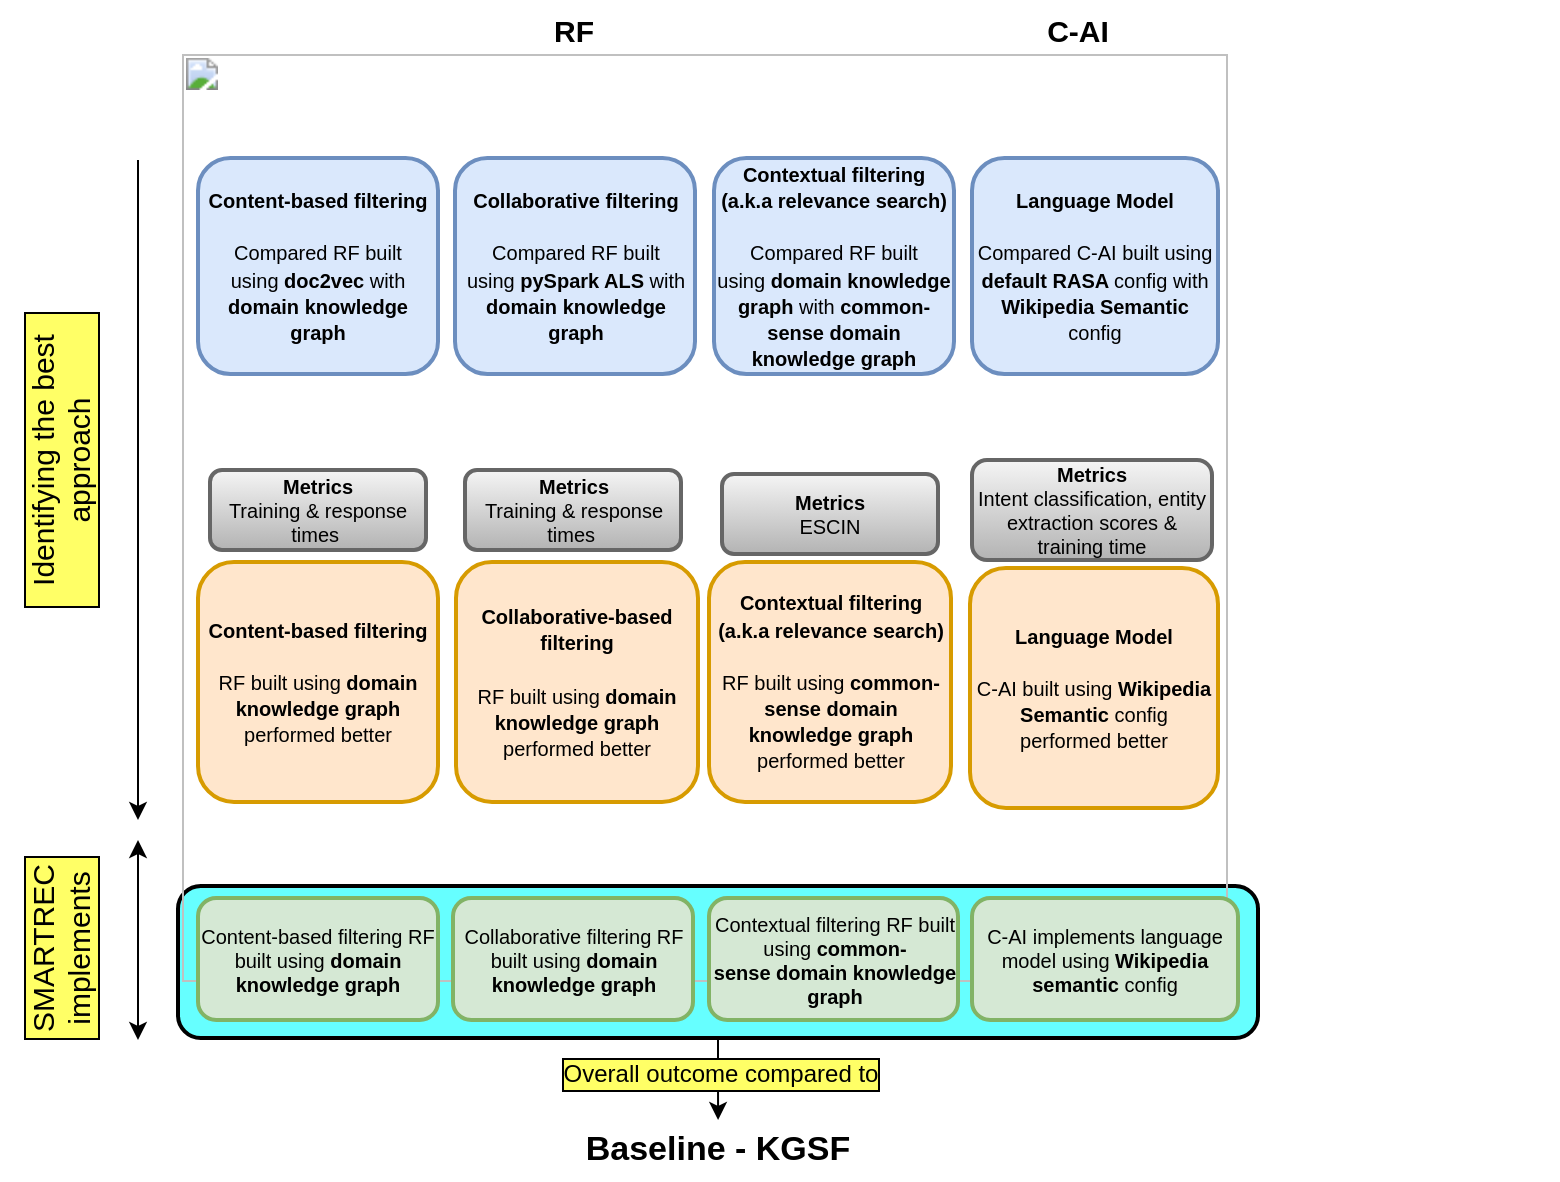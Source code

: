 <mxfile version="17.4.0" type="device"><diagram id="gUa3GpyYfYPAEaJJIfwn" name="Page-1"><mxGraphModel dx="1181" dy="683" grid="1" gridSize="10" guides="1" tooltips="1" connect="1" arrows="1" fold="1" page="1" pageScale="1" pageWidth="1100" pageHeight="850" math="0" shadow="0"><root><mxCell id="0"/><mxCell id="1" parent="0"/><mxCell id="1CLciVXfmY3MOwdA6fwr-30" value="" style="rounded=1;whiteSpace=wrap;html=1;fontSize=10;strokeColor=#000000;strokeWidth=2;fillColor=#66FFFF;" vertex="1" parent="1"><mxGeometry x="430" y="523" width="540" height="76" as="geometry"/></mxCell><mxCell id="1CLciVXfmY3MOwdA6fwr-1" value="&lt;meta charset=&quot;utf-8&quot;&gt;&lt;b style=&quot;font-weight: normal&quot; id=&quot;docs-internal-guid-9e66537f-7fff-ecb5-1fec-74e706b52bd4&quot;&gt;&lt;img width=&quot;523px;&quot; height=&quot;464px;&quot; src=&quot;https://lh4.googleusercontent.com/wPc5E5DzByaYUYefP5DLBQk1fe18v2NPj6TUdJs7S26WVRiW6XF5JHl8y6Kt3mnmk07GM13NsFV6T86sbzib2uOMz-zHBOu-PNfvdGUFqX_T4IXKjUUWadXO7bQp-UUROw&quot;&gt;&lt;/b&gt;" style="text;whiteSpace=wrap;html=1;fontSize=11;" vertex="1" parent="1"><mxGeometry x="430" y="100" width="690" height="530" as="geometry"/></mxCell><mxCell id="1CLciVXfmY3MOwdA6fwr-33" value="" style="edgeStyle=orthogonalEdgeStyle;rounded=0;orthogonalLoop=1;jettySize=auto;html=1;fontSize=17;" edge="1" parent="1" source="1CLciVXfmY3MOwdA6fwr-30" target="1CLciVXfmY3MOwdA6fwr-31"><mxGeometry relative="1" as="geometry"/></mxCell><mxCell id="1CLciVXfmY3MOwdA6fwr-34" value="Overall outcome compared to" style="edgeLabel;html=1;align=center;verticalAlign=middle;resizable=0;points=[];fontSize=12;labelBorderColor=default;labelBackgroundColor=#FFFF66;" vertex="1" connectable="0" parent="1CLciVXfmY3MOwdA6fwr-33"><mxGeometry x="-0.143" y="1" relative="1" as="geometry"><mxPoint as="offset"/></mxGeometry></mxCell><mxCell id="1CLciVXfmY3MOwdA6fwr-4" value="&lt;font style=&quot;font-size: 10px&quot;&gt;&lt;b&gt;Content-based filtering&lt;br&gt;&lt;/b&gt;&lt;br&gt;Compared RF built using&amp;nbsp;&lt;b&gt;doc2vec&lt;/b&gt; with &lt;b&gt;domain knowledge graph&lt;/b&gt;&lt;/font&gt;" style="rounded=1;whiteSpace=wrap;html=1;fontSize=11;strokeColor=#6c8ebf;strokeWidth=2;fillColor=#dae8fc;" vertex="1" parent="1"><mxGeometry x="440" y="159" width="120" height="108" as="geometry"/></mxCell><mxCell id="1CLciVXfmY3MOwdA6fwr-9" value="&lt;font style=&quot;font-size: 10px&quot;&gt;&lt;b&gt;Content-based filtering&lt;br&gt;&lt;/b&gt;&lt;br&gt;RF built using&amp;nbsp;&lt;b&gt;domain knowledge graph&lt;/b&gt;&lt;br&gt;performed better&lt;/font&gt;" style="rounded=1;whiteSpace=wrap;html=1;fontSize=11;strokeColor=#d79b00;strokeWidth=2;fillColor=#ffe6cc;" vertex="1" parent="1"><mxGeometry x="440" y="361" width="120" height="120" as="geometry"/></mxCell><mxCell id="1CLciVXfmY3MOwdA6fwr-11" value="&lt;font style=&quot;font-size: 10px&quot;&gt;&lt;b&gt;Collaborative-based filtering&lt;br&gt;&lt;/b&gt;&lt;br&gt;RF built using&amp;nbsp;&lt;b&gt;domain knowledge graph&lt;/b&gt;&lt;br&gt;performed better&lt;br&gt;&lt;/font&gt;" style="rounded=1;whiteSpace=wrap;html=1;fontSize=11;strokeColor=#d79b00;strokeWidth=2;fillColor=#ffe6cc;" vertex="1" parent="1"><mxGeometry x="569" y="361" width="121" height="120" as="geometry"/></mxCell><mxCell id="1CLciVXfmY3MOwdA6fwr-14" value="&lt;b&gt;Metrics&lt;/b&gt;&lt;br&gt;Training &amp;amp; response times&amp;nbsp;" style="rounded=1;whiteSpace=wrap;html=1;fontSize=10;strokeColor=#666666;strokeWidth=2;fillColor=#f5f5f5;gradientColor=#b3b3b3;" vertex="1" parent="1"><mxGeometry x="446" y="315" width="108" height="40" as="geometry"/></mxCell><mxCell id="1CLciVXfmY3MOwdA6fwr-16" value="&lt;b&gt;Metrics&lt;/b&gt;&lt;br&gt;ESCIN" style="rounded=1;whiteSpace=wrap;html=1;fontSize=10;strokeColor=#666666;strokeWidth=2;fillColor=#f5f5f5;gradientColor=#b3b3b3;" vertex="1" parent="1"><mxGeometry x="702" y="317" width="108" height="40" as="geometry"/></mxCell><mxCell id="1CLciVXfmY3MOwdA6fwr-17" value="&lt;b&gt;Metrics&lt;/b&gt;&lt;br&gt;Intent classification, entity extraction scores &amp;amp; training time" style="rounded=1;whiteSpace=wrap;html=1;fontSize=10;strokeColor=#666666;strokeWidth=2;fillColor=#f5f5f5;gradientColor=#b3b3b3;" vertex="1" parent="1"><mxGeometry x="827" y="310" width="120" height="50" as="geometry"/></mxCell><mxCell id="1CLciVXfmY3MOwdA6fwr-18" value="&lt;b&gt;Metrics&lt;/b&gt;&lt;br&gt;Training &amp;amp; response times&amp;nbsp;" style="rounded=1;whiteSpace=wrap;html=1;fontSize=10;strokeColor=#666666;strokeWidth=2;fillColor=#f5f5f5;gradientColor=#b3b3b3;" vertex="1" parent="1"><mxGeometry x="573.5" y="315" width="108" height="40" as="geometry"/></mxCell><mxCell id="1CLciVXfmY3MOwdA6fwr-19" value="&lt;font style=&quot;font-size: 15px&quot;&gt;RF&lt;/font&gt;" style="text;html=1;strokeColor=none;fillColor=none;align=center;verticalAlign=middle;whiteSpace=wrap;rounded=0;fontSize=10;fontStyle=1;strokeWidth=2;" vertex="1" parent="1"><mxGeometry x="597.5" y="80" width="60" height="30" as="geometry"/></mxCell><mxCell id="1CLciVXfmY3MOwdA6fwr-20" value="&lt;font style=&quot;font-size: 15px&quot;&gt;C-AI&lt;/font&gt;" style="text;html=1;strokeColor=none;fillColor=none;align=center;verticalAlign=middle;whiteSpace=wrap;rounded=0;fontSize=10;fontStyle=1;strokeWidth=2;" vertex="1" parent="1"><mxGeometry x="850" y="80" width="60" height="30" as="geometry"/></mxCell><mxCell id="1CLciVXfmY3MOwdA6fwr-21" value="&lt;font style=&quot;font-size: 10px&quot;&gt;&lt;b&gt;Collaborative filtering&lt;br&gt;&lt;/b&gt;&lt;br&gt;Compared RF built using&amp;nbsp;&lt;b&gt;pySpark ALS&lt;/b&gt; with &lt;b&gt;domain knowledge graph&lt;/b&gt;&lt;/font&gt;" style="rounded=1;whiteSpace=wrap;html=1;fontSize=11;strokeColor=#6c8ebf;strokeWidth=2;fillColor=#dae8fc;" vertex="1" parent="1"><mxGeometry x="568.5" y="159" width="120" height="108" as="geometry"/></mxCell><mxCell id="1CLciVXfmY3MOwdA6fwr-22" value="&lt;font style=&quot;font-size: 10px&quot;&gt;&lt;b&gt;Contextual filtering&lt;br&gt;(a.k.a relevance search)&lt;br&gt;&lt;/b&gt;&lt;br&gt;Compared RF built using&amp;nbsp;&lt;b&gt;domain knowledge graph&lt;/b&gt; with &lt;b&gt;common-sense&lt;/b&gt;&amp;nbsp;&lt;b&gt;domain knowledge graph&lt;/b&gt;&lt;/font&gt;" style="rounded=1;whiteSpace=wrap;html=1;fontSize=11;strokeColor=#6c8ebf;strokeWidth=2;fillColor=#dae8fc;" vertex="1" parent="1"><mxGeometry x="698" y="159" width="120" height="108" as="geometry"/></mxCell><mxCell id="1CLciVXfmY3MOwdA6fwr-23" value="&lt;font style=&quot;font-size: 10px&quot;&gt;&lt;b&gt;Language Model&lt;br&gt;&lt;/b&gt;&lt;br&gt;Compared C-AI built using &lt;b&gt;default RASA &lt;/b&gt;config with &lt;b&gt;Wikipedia Semantic&lt;/b&gt; config&lt;/font&gt;" style="rounded=1;whiteSpace=wrap;html=1;fontSize=11;strokeColor=#6c8ebf;strokeWidth=2;fillColor=#dae8fc;" vertex="1" parent="1"><mxGeometry x="827" y="159" width="123" height="108" as="geometry"/></mxCell><mxCell id="1CLciVXfmY3MOwdA6fwr-24" value="&lt;b style=&quot;font-size: 10px&quot;&gt;Contextual filtering&lt;br&gt;(a.k.a relevance search)&lt;br&gt;&lt;/b&gt;&lt;br&gt;&lt;span style=&quot;font-size: 10px&quot;&gt;RF built using &lt;b&gt;common-sense&amp;nbsp;&lt;/b&gt;&lt;/span&gt;&lt;b style=&quot;font-size: 10px&quot;&gt;domain knowledge graph&lt;/b&gt;&lt;br style=&quot;font-size: 10px&quot;&gt;&lt;span style=&quot;font-size: 10px&quot;&gt;performed better&lt;/span&gt;" style="rounded=1;whiteSpace=wrap;html=1;fontSize=11;strokeColor=#d79b00;strokeWidth=2;fillColor=#ffe6cc;" vertex="1" parent="1"><mxGeometry x="695.5" y="361" width="121" height="120" as="geometry"/></mxCell><mxCell id="1CLciVXfmY3MOwdA6fwr-25" value="&lt;b style=&quot;font-size: 10px&quot;&gt;Language Model&lt;br&gt;&lt;/b&gt;&lt;br&gt;&lt;span style=&quot;font-size: 10px&quot;&gt;C-AI built using &lt;b&gt;Wikipedia Semantic &lt;/b&gt;config&lt;/span&gt;&lt;br style=&quot;font-size: 10px&quot;&gt;&lt;span style=&quot;font-size: 10px&quot;&gt;performed better&lt;/span&gt;" style="rounded=1;whiteSpace=wrap;html=1;fontSize=11;strokeColor=#d79b00;strokeWidth=2;fillColor=#ffe6cc;" vertex="1" parent="1"><mxGeometry x="826" y="364" width="124" height="120" as="geometry"/></mxCell><mxCell id="1CLciVXfmY3MOwdA6fwr-26" value="Content-based filtering RF built using&amp;nbsp;&lt;b&gt;domain knowledge graph&lt;/b&gt;" style="rounded=1;whiteSpace=wrap;html=1;fontSize=10;strokeColor=#82b366;strokeWidth=2;fillColor=#d5e8d4;" vertex="1" parent="1"><mxGeometry x="440" y="529" width="120" height="61" as="geometry"/></mxCell><mxCell id="1CLciVXfmY3MOwdA6fwr-27" value="Collaborative filtering RF built using&amp;nbsp;&lt;b&gt;domain knowledge graph&lt;/b&gt;" style="rounded=1;whiteSpace=wrap;html=1;fontSize=10;strokeColor=#82b366;strokeWidth=2;fillColor=#d5e8d4;" vertex="1" parent="1"><mxGeometry x="567.5" y="529" width="120" height="61" as="geometry"/></mxCell><mxCell id="1CLciVXfmY3MOwdA6fwr-28" value="Contextual filtering RF built using &lt;b&gt;common-sense&amp;nbsp;domain knowledge graph&lt;/b&gt;" style="rounded=1;whiteSpace=wrap;html=1;fontSize=10;strokeColor=#82b366;strokeWidth=2;fillColor=#d5e8d4;" vertex="1" parent="1"><mxGeometry x="695.5" y="529" width="124.5" height="61" as="geometry"/></mxCell><mxCell id="1CLciVXfmY3MOwdA6fwr-29" value="C-AI implements language model using &lt;b&gt;Wikipedia semantic&lt;/b&gt; config" style="rounded=1;whiteSpace=wrap;html=1;fontSize=10;strokeColor=#82b366;strokeWidth=2;fillColor=#d5e8d4;" vertex="1" parent="1"><mxGeometry x="827" y="529" width="133" height="61" as="geometry"/></mxCell><mxCell id="1CLciVXfmY3MOwdA6fwr-31" value="&lt;font style=&quot;font-size: 17px&quot;&gt;Baseline - KGSF&lt;/font&gt;" style="text;html=1;strokeColor=none;fillColor=none;align=center;verticalAlign=middle;whiteSpace=wrap;rounded=0;fontSize=10;fontStyle=1" vertex="1" parent="1"><mxGeometry x="621.87" y="640" width="156.25" height="30" as="geometry"/></mxCell><mxCell id="1CLciVXfmY3MOwdA6fwr-35" value="" style="endArrow=classic;html=1;rounded=0;fontSize=12;" edge="1" parent="1"><mxGeometry width="50" height="50" relative="1" as="geometry"><mxPoint x="410" y="160" as="sourcePoint"/><mxPoint x="410" y="490" as="targetPoint"/></mxGeometry></mxCell><mxCell id="1CLciVXfmY3MOwdA6fwr-38" value="&lt;font style=&quot;font-size: 15px&quot;&gt;Identifying the best approach&lt;/font&gt;" style="text;html=1;strokeColor=none;fillColor=none;align=center;verticalAlign=middle;whiteSpace=wrap;rounded=0;labelBackgroundColor=#FFFF66;labelBorderColor=default;fontSize=12;rotation=-90;" vertex="1" parent="1"><mxGeometry x="296" y="280" width="150" height="60" as="geometry"/></mxCell><mxCell id="1CLciVXfmY3MOwdA6fwr-39" value="" style="endArrow=classic;html=1;rounded=0;fontSize=15;startArrow=classic;startFill=1;" edge="1" parent="1"><mxGeometry width="50" height="50" relative="1" as="geometry"><mxPoint x="410" y="500" as="sourcePoint"/><mxPoint x="410" y="600" as="targetPoint"/></mxGeometry></mxCell><mxCell id="1CLciVXfmY3MOwdA6fwr-40" value="&lt;font style=&quot;font-size: 15px&quot;&gt;SMARTREC implements&lt;/font&gt;" style="text;html=1;strokeColor=none;fillColor=none;align=center;verticalAlign=middle;whiteSpace=wrap;rounded=0;labelBackgroundColor=#FFFF66;labelBorderColor=default;fontSize=12;rotation=-90;" vertex="1" parent="1"><mxGeometry x="324" y="524" width="94" height="60" as="geometry"/></mxCell></root></mxGraphModel></diagram></mxfile>